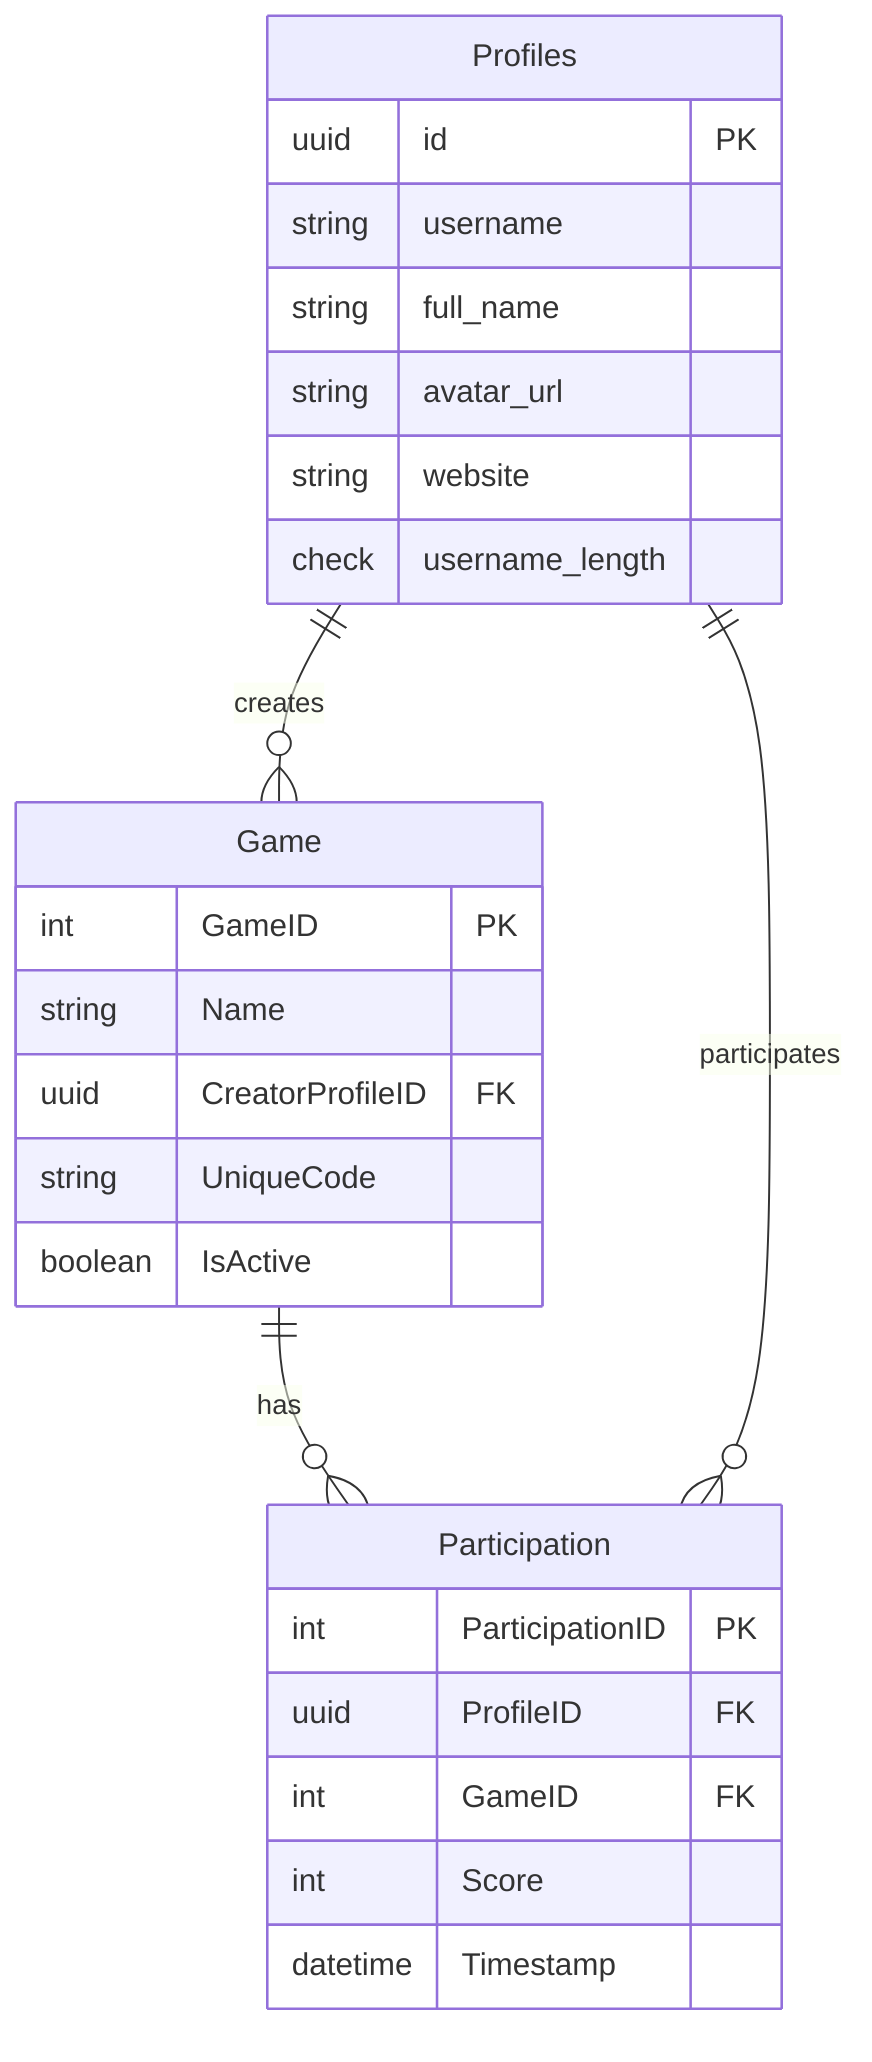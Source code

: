 erDiagram
    Profiles ||--o{ Game : "creates"
    Profiles {
        uuid id PK
        string username
        string full_name
        string avatar_url
        string website
        check username_length
    }

    Game ||--o{ Participation : "has"
    Game {
        int GameID PK
        string Name
        uuid CreatorProfileID FK
        string UniqueCode
        boolean IsActive
    }

    Profiles ||--o{ Participation : "participates"
    Participation {
        int ParticipationID PK
        uuid ProfileID FK
        int GameID FK
        int Score
        datetime Timestamp
    }
